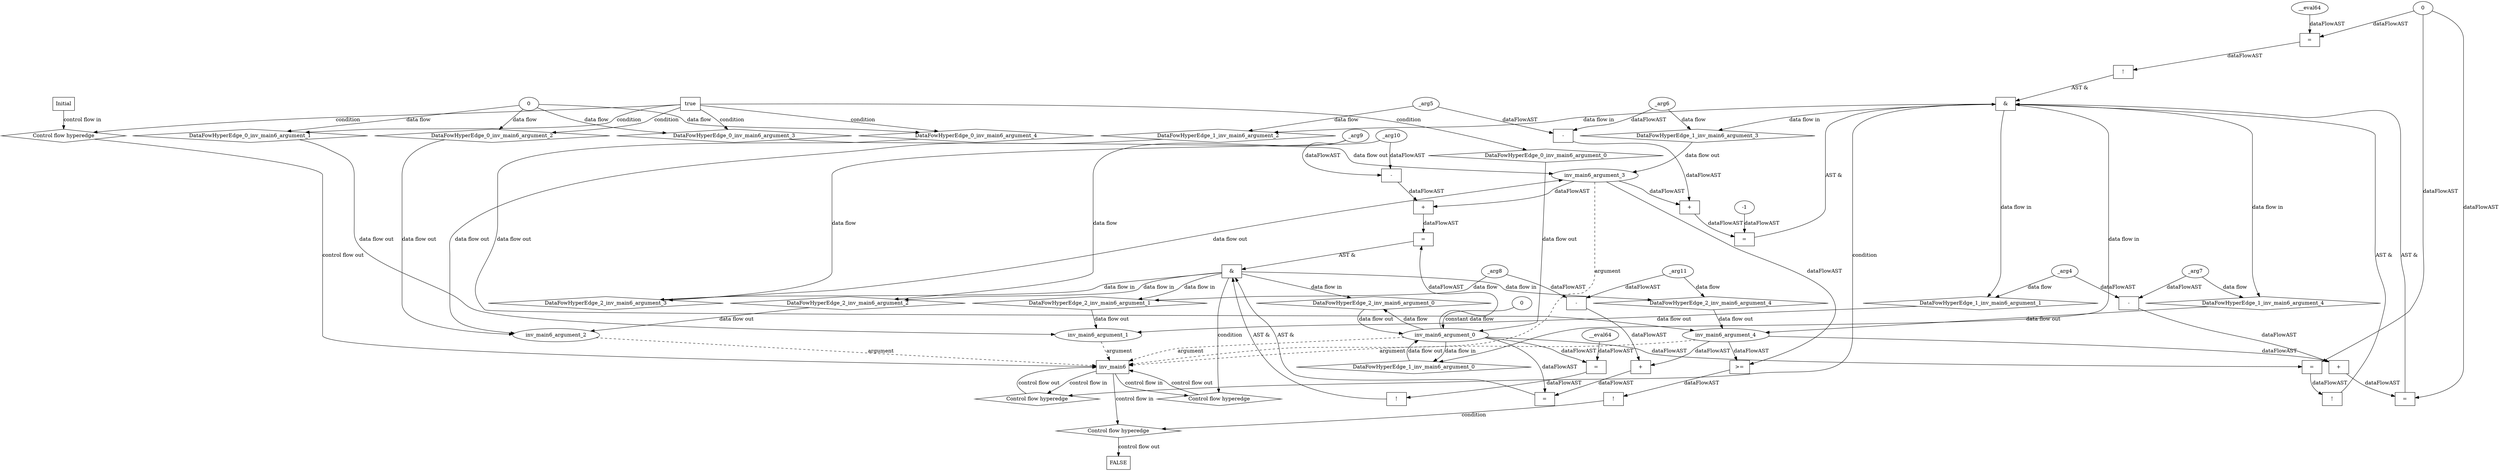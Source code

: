 digraph dag {
inv_main6 [label="inv_main6" nodeName=inv_main6 class=cfn  shape="rect"];
FALSE [label="FALSE" nodeName=FALSE class=cfn  shape="rect"];
Initial [label="Initial" nodeName=Initial class=cfn  shape="rect"];
ControlFowHyperEdge_0 [label="Control flow hyperedge" nodeName=ControlFowHyperEdge_0 class=controlFlowHyperEdge shape="diamond"];
Initial -> ControlFowHyperEdge_0[label="control flow in"]
ControlFowHyperEdge_0 -> inv_main6[label="control flow out"]
ControlFowHyperEdge_1 [label="Control flow hyperedge" nodeName=ControlFowHyperEdge_1 class=controlFlowHyperEdge shape="diamond"];
inv_main6 -> ControlFowHyperEdge_1[label="control flow in"]
ControlFowHyperEdge_1 -> inv_main6[label="control flow out"]
ControlFowHyperEdge_2 [label="Control flow hyperedge" nodeName=ControlFowHyperEdge_2 class=controlFlowHyperEdge shape="diamond"];
inv_main6 -> ControlFowHyperEdge_2[label="control flow in"]
ControlFowHyperEdge_2 -> inv_main6[label="control flow out"]
ControlFowHyperEdge_3 [label="Control flow hyperedge" nodeName=ControlFowHyperEdge_3 class=controlFlowHyperEdge shape="diamond"];
inv_main6 -> ControlFowHyperEdge_3[label="control flow in"]
ControlFowHyperEdge_3 -> FALSE[label="control flow out"]
inv_main6_argument_0 [label="inv_main6_argument_0" nodeName=argument0 class=argument  head=inv_main6 shape="oval"];
inv_main6_argument_0 -> inv_main6[label="argument" style="dashed"]
inv_main6_argument_1 [label="inv_main6_argument_1" nodeName=argument1 class=argument  head=inv_main6 shape="oval"];
inv_main6_argument_1 -> inv_main6[label="argument" style="dashed"]
inv_main6_argument_2 [label="inv_main6_argument_2" nodeName=argument2 class=argument  head=inv_main6 shape="oval"];
inv_main6_argument_2 -> inv_main6[label="argument" style="dashed"]
inv_main6_argument_3 [label="inv_main6_argument_3" nodeName=argument3 class=argument  head=inv_main6 shape="oval"];
inv_main6_argument_3 -> inv_main6[label="argument" style="dashed"]
inv_main6_argument_4 [label="inv_main6_argument_4" nodeName=argument4 class=argument  head=inv_main6 shape="oval"];
inv_main6_argument_4 -> inv_main6[label="argument" style="dashed"]

true_0 [label="true" nodeName=true_0 class=true shape="rect"];
true_0->ControlFowHyperEdge_0 [label="condition"];
xxxinv_main6___Initial_0xxxdataFlow_0_node_0 [label="0" nodeName=xxxinv_main6___Initial_0xxxdataFlow_0_node_0 class=Literal ];

xxxinv_main6___Initial_0xxxdataFlow_0_node_0->DataFowHyperEdge_0_inv_main6_argument_1 [label="data flow"];

xxxinv_main6___Initial_0xxxdataFlow_0_node_0->DataFowHyperEdge_0_inv_main6_argument_2 [label="data flow"];

xxxinv_main6___Initial_0xxxdataFlow_0_node_0->DataFowHyperEdge_0_inv_main6_argument_3 [label="data flow"];

xxxinv_main6___Initial_0xxxdataFlow_0_node_0->DataFowHyperEdge_0_inv_main6_argument_4 [label="data flow"];
xxxinv_main6___inv_main6_1xxx_and [label="&" nodeName=xxxinv_main6___inv_main6_1xxx_and class=Operator shape="rect"];
xxxinv_main6___inv_main6_1xxxguard_0_node_0 [label="!" nodeName=xxxinv_main6___inv_main6_1xxxguard_0_node_0 class=Operator shape="rect"];
xxxinv_main6___inv_main6_1xxxguard_0_node_1 [label="=" nodeName=xxxinv_main6___inv_main6_1xxxguard_0_node_1 class=Operator  shape="rect"];
xxxinv_main6___inv_main6_1xxxguard_0_node_3 [label="0" nodeName=xxxinv_main6___inv_main6_1xxxguard_0_node_3 class=Literal ];
xxxinv_main6___inv_main6_1xxxguard_0_node_1->xxxinv_main6___inv_main6_1xxxguard_0_node_0[label="dataFlowAST"]
inv_main6_argument_0->xxxinv_main6___inv_main6_1xxxguard_0_node_1[label="dataFlowAST"]
xxxinv_main6___inv_main6_1xxxguard_0_node_3->xxxinv_main6___inv_main6_1xxxguard_0_node_1[label="dataFlowAST"]

xxxinv_main6___inv_main6_1xxxguard_0_node_0->xxxinv_main6___inv_main6_1xxx_and [label="AST &"];
xxxinv_main6___inv_main6_1xxxguard1_node_0 [label="!" nodeName=xxxinv_main6___inv_main6_1xxxguard1_node_0 class=Operator shape="rect"];
xxxinv_main6___inv_main6_1xxxguard1_node_1 [label="=" nodeName=xxxinv_main6___inv_main6_1xxxguard1_node_1 class=Operator  shape="rect"];
xxxinv_main6___inv_main6_1xxxguard1_node_2 [label="__eval64" nodeName=xxxinv_main6___inv_main6_1xxxguard1_node_2 class=Constant ];
xxxinv_main6___inv_main6_1xxxguard1_node_1->xxxinv_main6___inv_main6_1xxxguard1_node_0[label="dataFlowAST"]
xxxinv_main6___inv_main6_1xxxguard1_node_2->xxxinv_main6___inv_main6_1xxxguard1_node_1[label="dataFlowAST"]
xxxinv_main6___inv_main6_1xxxguard_0_node_3->xxxinv_main6___inv_main6_1xxxguard1_node_1[label="dataFlowAST"]

xxxinv_main6___inv_main6_1xxxguard1_node_0->xxxinv_main6___inv_main6_1xxx_and [label="AST &"];
xxxinv_main6___inv_main6_1xxxguard2_node_0 [label="=" nodeName=xxxinv_main6___inv_main6_1xxxguard2_node_0 class=Operator  shape="rect"];
xxxinv_main6___inv_main6_1xxxguard2_node_1 [label="+" nodeName=xxxinv_main6___inv_main6_1xxxguard2_node_1 class= Operator shape="rect"];
xxxinv_main6___inv_main6_1xxxguard2_node_3 [label="-" nodeName=xxxinv_main6___inv_main6_1xxxguard2_node_3 class= Operator shape="rect"];
xxxinv_main6___inv_main6_1xxxguard2_node_6 [label="-1" nodeName=xxxinv_main6___inv_main6_1xxxguard2_node_6 class=Literal ];
xxxinv_main6___inv_main6_1xxxguard2_node_1->xxxinv_main6___inv_main6_1xxxguard2_node_0[label="dataFlowAST"]
xxxinv_main6___inv_main6_1xxxguard2_node_6->xxxinv_main6___inv_main6_1xxxguard2_node_0[label="dataFlowAST"]
inv_main6_argument_3->xxxinv_main6___inv_main6_1xxxguard2_node_1[label="dataFlowAST"]
xxxinv_main6___inv_main6_1xxxguard2_node_3->xxxinv_main6___inv_main6_1xxxguard2_node_1[label="dataFlowAST"]
xxxinv_main6___inv_main6_1xxxdataFlow1_node_0->xxxinv_main6___inv_main6_1xxxguard2_node_3[label="dataFlowAST"]
xxxinv_main6___inv_main6_1xxxdataFlow2_node_0->xxxinv_main6___inv_main6_1xxxguard2_node_3[label="dataFlowAST"]

xxxinv_main6___inv_main6_1xxxguard2_node_0->xxxinv_main6___inv_main6_1xxx_and [label="AST &"];
xxxinv_main6___inv_main6_1xxxguard3_node_0 [label="=" nodeName=xxxinv_main6___inv_main6_1xxxguard3_node_0 class=Operator  shape="rect"];
xxxinv_main6___inv_main6_1xxxguard3_node_1 [label="+" nodeName=xxxinv_main6___inv_main6_1xxxguard3_node_1 class= Operator shape="rect"];
xxxinv_main6___inv_main6_1xxxguard3_node_3 [label="-" nodeName=xxxinv_main6___inv_main6_1xxxguard3_node_3 class= Operator shape="rect"];
xxxinv_main6___inv_main6_1xxxguard3_node_1->xxxinv_main6___inv_main6_1xxxguard3_node_0[label="dataFlowAST"]
xxxinv_main6___inv_main6_1xxxguard_0_node_3->xxxinv_main6___inv_main6_1xxxguard3_node_0[label="dataFlowAST"]
inv_main6_argument_4->xxxinv_main6___inv_main6_1xxxguard3_node_1[label="dataFlowAST"]
xxxinv_main6___inv_main6_1xxxguard3_node_3->xxxinv_main6___inv_main6_1xxxguard3_node_1[label="dataFlowAST"]
xxxinv_main6___inv_main6_1xxxdataFlow_0_node_0->xxxinv_main6___inv_main6_1xxxguard3_node_3[label="dataFlowAST"]
xxxinv_main6___inv_main6_1xxxdataFlow3_node_0->xxxinv_main6___inv_main6_1xxxguard3_node_3[label="dataFlowAST"]

xxxinv_main6___inv_main6_1xxxguard3_node_0->xxxinv_main6___inv_main6_1xxx_and [label="AST &"];
xxxinv_main6___inv_main6_1xxx_and->ControlFowHyperEdge_1 [label="condition"];
xxxinv_main6___inv_main6_1xxxdataFlow_0_node_0 [label="_arg4" nodeName=xxxinv_main6___inv_main6_1xxxdataFlow_0_node_0 class=Constant ];

xxxinv_main6___inv_main6_1xxxdataFlow_0_node_0->DataFowHyperEdge_1_inv_main6_argument_1 [label="data flow"];
xxxinv_main6___inv_main6_1xxxdataFlow1_node_0 [label="_arg5" nodeName=xxxinv_main6___inv_main6_1xxxdataFlow1_node_0 class=Constant ];

xxxinv_main6___inv_main6_1xxxdataFlow1_node_0->DataFowHyperEdge_1_inv_main6_argument_2 [label="data flow"];
xxxinv_main6___inv_main6_1xxxdataFlow2_node_0 [label="_arg6" nodeName=xxxinv_main6___inv_main6_1xxxdataFlow2_node_0 class=Constant ];

xxxinv_main6___inv_main6_1xxxdataFlow2_node_0->DataFowHyperEdge_1_inv_main6_argument_3 [label="data flow"];
xxxinv_main6___inv_main6_1xxxdataFlow3_node_0 [label="_arg7" nodeName=xxxinv_main6___inv_main6_1xxxdataFlow3_node_0 class=Constant ];

xxxinv_main6___inv_main6_1xxxdataFlow3_node_0->DataFowHyperEdge_1_inv_main6_argument_4 [label="data flow"];
xxxinv_main6___inv_main6_2xxx_and [label="&" nodeName=xxxinv_main6___inv_main6_2xxx_and class=Operator shape="rect"];
xxxinv_main6___inv_main6_2xxxguard_0_node_0 [label="!" nodeName=xxxinv_main6___inv_main6_2xxxguard_0_node_0 class=Operator shape="rect"];
xxxinv_main6___inv_main6_2xxxguard_0_node_1 [label="=" nodeName=xxxinv_main6___inv_main6_2xxxguard_0_node_1 class=Operator  shape="rect"];
xxxinv_main6___inv_main6_2xxxguard_0_node_2 [label="__eval64" nodeName=xxxinv_main6___inv_main6_2xxxguard_0_node_2 class=Constant ];
xxxinv_main6___inv_main6_2xxxguard_0_node_1->xxxinv_main6___inv_main6_2xxxguard_0_node_0[label="dataFlowAST"]
xxxinv_main6___inv_main6_2xxxguard_0_node_2->xxxinv_main6___inv_main6_2xxxguard_0_node_1[label="dataFlowAST"]
inv_main6_argument_0->xxxinv_main6___inv_main6_2xxxguard_0_node_1[label="dataFlowAST"]

xxxinv_main6___inv_main6_2xxxguard_0_node_0->xxxinv_main6___inv_main6_2xxx_and [label="AST &"];
xxxinv_main6___inv_main6_2xxxguard1_node_0 [label="=" nodeName=xxxinv_main6___inv_main6_2xxxguard1_node_0 class=Operator  shape="rect"];
xxxinv_main6___inv_main6_2xxxguard1_node_1 [label="+" nodeName=xxxinv_main6___inv_main6_2xxxguard1_node_1 class= Operator shape="rect"];
xxxinv_main6___inv_main6_2xxxguard1_node_3 [label="-" nodeName=xxxinv_main6___inv_main6_2xxxguard1_node_3 class= Operator shape="rect"];
xxxinv_main6___inv_main6_2xxxguard1_node_1->xxxinv_main6___inv_main6_2xxxguard1_node_0[label="dataFlowAST"]
inv_main6_argument_0->xxxinv_main6___inv_main6_2xxxguard1_node_0[label="dataFlowAST"]
inv_main6_argument_3->xxxinv_main6___inv_main6_2xxxguard1_node_1[label="dataFlowAST"]
xxxinv_main6___inv_main6_2xxxguard1_node_3->xxxinv_main6___inv_main6_2xxxguard1_node_1[label="dataFlowAST"]
xxxinv_main6___inv_main6_2xxxdataFlow4_node_0->xxxinv_main6___inv_main6_2xxxguard1_node_3[label="dataFlowAST"]
xxxinv_main6___inv_main6_2xxxdataFlow2_node_0->xxxinv_main6___inv_main6_2xxxguard1_node_3[label="dataFlowAST"]

xxxinv_main6___inv_main6_2xxxguard1_node_0->xxxinv_main6___inv_main6_2xxx_and [label="AST &"];
xxxinv_main6___inv_main6_2xxxguard2_node_0 [label="=" nodeName=xxxinv_main6___inv_main6_2xxxguard2_node_0 class=Operator  shape="rect"];
xxxinv_main6___inv_main6_2xxxguard2_node_1 [label="+" nodeName=xxxinv_main6___inv_main6_2xxxguard2_node_1 class= Operator shape="rect"];
xxxinv_main6___inv_main6_2xxxguard2_node_3 [label="-" nodeName=xxxinv_main6___inv_main6_2xxxguard2_node_3 class= Operator shape="rect"];
xxxinv_main6___inv_main6_2xxxguard2_node_1->xxxinv_main6___inv_main6_2xxxguard2_node_0[label="dataFlowAST"]
inv_main6_argument_0->xxxinv_main6___inv_main6_2xxxguard2_node_0[label="dataFlowAST"]
inv_main6_argument_4->xxxinv_main6___inv_main6_2xxxguard2_node_1[label="dataFlowAST"]
xxxinv_main6___inv_main6_2xxxguard2_node_3->xxxinv_main6___inv_main6_2xxxguard2_node_1[label="dataFlowAST"]
xxxinv_main6___inv_main6_2xxxdataFlow_0_node_0->xxxinv_main6___inv_main6_2xxxguard2_node_3[label="dataFlowAST"]
xxxinv_main6___inv_main6_2xxxdataFlow3_node_0->xxxinv_main6___inv_main6_2xxxguard2_node_3[label="dataFlowAST"]

xxxinv_main6___inv_main6_2xxxguard2_node_0->xxxinv_main6___inv_main6_2xxx_and [label="AST &"];
xxxinv_main6___inv_main6_2xxx_and->ControlFowHyperEdge_2 [label="condition"];
xxxinv_main6___inv_main6_2xxxdataFlow_0_node_0 [label="_arg8" nodeName=xxxinv_main6___inv_main6_2xxxdataFlow_0_node_0 class=Constant ];

xxxinv_main6___inv_main6_2xxxdataFlow_0_node_0->DataFowHyperEdge_2_inv_main6_argument_1 [label="data flow"];

inv_main6_argument_0->DataFowHyperEdge_2_inv_main6_argument_0 [label="data flow"];
xxxinv_main6___inv_main6_2xxxdataFlow2_node_0 [label="_arg10" nodeName=xxxinv_main6___inv_main6_2xxxdataFlow2_node_0 class=Constant ];

xxxinv_main6___inv_main6_2xxxdataFlow2_node_0->DataFowHyperEdge_2_inv_main6_argument_3 [label="data flow"];
xxxinv_main6___inv_main6_2xxxdataFlow3_node_0 [label="_arg11" nodeName=xxxinv_main6___inv_main6_2xxxdataFlow3_node_0 class=Constant ];

xxxinv_main6___inv_main6_2xxxdataFlow3_node_0->DataFowHyperEdge_2_inv_main6_argument_4 [label="data flow"];
xxxinv_main6___inv_main6_2xxxdataFlow4_node_0 [label="_arg9" nodeName=xxxinv_main6___inv_main6_2xxxdataFlow4_node_0 class=Constant ];

xxxinv_main6___inv_main6_2xxxdataFlow4_node_0->DataFowHyperEdge_2_inv_main6_argument_2 [label="data flow"];
xxxFALSE___inv_main6_3xxxguard_0_node_0 [label="!" nodeName=xxxFALSE___inv_main6_3xxxguard_0_node_0 class=Operator shape="rect"];
xxxFALSE___inv_main6_3xxxguard_0_node_1 [label=">=" nodeName=xxxFALSE___inv_main6_3xxxguard_0_node_1 class=Operator  shape="rect"];
xxxFALSE___inv_main6_3xxxguard_0_node_1->xxxFALSE___inv_main6_3xxxguard_0_node_0[label="dataFlowAST"]
inv_main6_argument_3->xxxFALSE___inv_main6_3xxxguard_0_node_1[label="dataFlowAST"]
inv_main6_argument_4->xxxFALSE___inv_main6_3xxxguard_0_node_1[label="dataFlowAST"]

xxxFALSE___inv_main6_3xxxguard_0_node_0->ControlFowHyperEdge_3 [label="condition"];
DataFowHyperEdge_0_inv_main6_argument_0 [label="DataFowHyperEdge_0_inv_main6_argument_0" nodeName=DataFowHyperEdge_0_inv_main6_argument_0 class=DataFlowHyperedge shape="diamond"];
DataFowHyperEdge_0_inv_main6_argument_0 -> inv_main6_argument_0[label="data flow out"]
true_0->DataFowHyperEdge_0_inv_main6_argument_0 [label="condition"];
DataFowHyperEdge_0_inv_main6_argument_1 [label="DataFowHyperEdge_0_inv_main6_argument_1" nodeName=DataFowHyperEdge_0_inv_main6_argument_1 class=DataFlowHyperedge shape="diamond"];
DataFowHyperEdge_0_inv_main6_argument_1 -> inv_main6_argument_1[label="data flow out"]
true_0->DataFowHyperEdge_0_inv_main6_argument_1 [label="condition"];
DataFowHyperEdge_0_inv_main6_argument_2 [label="DataFowHyperEdge_0_inv_main6_argument_2" nodeName=DataFowHyperEdge_0_inv_main6_argument_2 class=DataFlowHyperedge shape="diamond"];
DataFowHyperEdge_0_inv_main6_argument_2 -> inv_main6_argument_2[label="data flow out"]
true_0->DataFowHyperEdge_0_inv_main6_argument_2 [label="condition"];
DataFowHyperEdge_0_inv_main6_argument_3 [label="DataFowHyperEdge_0_inv_main6_argument_3" nodeName=DataFowHyperEdge_0_inv_main6_argument_3 class=DataFlowHyperedge shape="diamond"];
DataFowHyperEdge_0_inv_main6_argument_3 -> inv_main6_argument_3[label="data flow out"]
true_0->DataFowHyperEdge_0_inv_main6_argument_3 [label="condition"];
DataFowHyperEdge_0_inv_main6_argument_4 [label="DataFowHyperEdge_0_inv_main6_argument_4" nodeName=DataFowHyperEdge_0_inv_main6_argument_4 class=DataFlowHyperedge shape="diamond"];
DataFowHyperEdge_0_inv_main6_argument_4 -> inv_main6_argument_4[label="data flow out"]
true_0->DataFowHyperEdge_0_inv_main6_argument_4 [label="condition"];
DataFowHyperEdge_1_inv_main6_argument_0 [label="DataFowHyperEdge_1_inv_main6_argument_0" nodeName=DataFowHyperEdge_1_inv_main6_argument_0 class=DataFlowHyperedge shape="diamond"];
DataFowHyperEdge_1_inv_main6_argument_0 -> inv_main6_argument_0[label="data flow out"]
xxxinv_main6___inv_main6_1xxx_and -> DataFowHyperEdge_1_inv_main6_argument_0[label="data flow in"]
DataFowHyperEdge_1_inv_main6_argument_1 [label="DataFowHyperEdge_1_inv_main6_argument_1" nodeName=DataFowHyperEdge_1_inv_main6_argument_1 class=DataFlowHyperedge shape="diamond"];
DataFowHyperEdge_1_inv_main6_argument_1 -> inv_main6_argument_1[label="data flow out"]
xxxinv_main6___inv_main6_1xxx_and -> DataFowHyperEdge_1_inv_main6_argument_1[label="data flow in"]
DataFowHyperEdge_1_inv_main6_argument_2 [label="DataFowHyperEdge_1_inv_main6_argument_2" nodeName=DataFowHyperEdge_1_inv_main6_argument_2 class=DataFlowHyperedge shape="diamond"];
DataFowHyperEdge_1_inv_main6_argument_2 -> inv_main6_argument_2[label="data flow out"]
xxxinv_main6___inv_main6_1xxx_and -> DataFowHyperEdge_1_inv_main6_argument_2[label="data flow in"]
DataFowHyperEdge_1_inv_main6_argument_3 [label="DataFowHyperEdge_1_inv_main6_argument_3" nodeName=DataFowHyperEdge_1_inv_main6_argument_3 class=DataFlowHyperedge shape="diamond"];
DataFowHyperEdge_1_inv_main6_argument_3 -> inv_main6_argument_3[label="data flow out"]
xxxinv_main6___inv_main6_1xxx_and -> DataFowHyperEdge_1_inv_main6_argument_3[label="data flow in"]
DataFowHyperEdge_1_inv_main6_argument_4 [label="DataFowHyperEdge_1_inv_main6_argument_4" nodeName=DataFowHyperEdge_1_inv_main6_argument_4 class=DataFlowHyperedge shape="diamond"];
DataFowHyperEdge_1_inv_main6_argument_4 -> inv_main6_argument_4[label="data flow out"]
xxxinv_main6___inv_main6_1xxx_and -> DataFowHyperEdge_1_inv_main6_argument_4[label="data flow in"]
DataFowHyperEdge_2_inv_main6_argument_0 [label="DataFowHyperEdge_2_inv_main6_argument_0" nodeName=DataFowHyperEdge_2_inv_main6_argument_0 class=DataFlowHyperedge shape="diamond"];
DataFowHyperEdge_2_inv_main6_argument_0 -> inv_main6_argument_0[label="data flow out"]
xxxinv_main6___inv_main6_2xxx_and -> DataFowHyperEdge_2_inv_main6_argument_0[label="data flow in"]
DataFowHyperEdge_2_inv_main6_argument_1 [label="DataFowHyperEdge_2_inv_main6_argument_1" nodeName=DataFowHyperEdge_2_inv_main6_argument_1 class=DataFlowHyperedge shape="diamond"];
DataFowHyperEdge_2_inv_main6_argument_1 -> inv_main6_argument_1[label="data flow out"]
xxxinv_main6___inv_main6_2xxx_and -> DataFowHyperEdge_2_inv_main6_argument_1[label="data flow in"]
DataFowHyperEdge_2_inv_main6_argument_2 [label="DataFowHyperEdge_2_inv_main6_argument_2" nodeName=DataFowHyperEdge_2_inv_main6_argument_2 class=DataFlowHyperedge shape="diamond"];
DataFowHyperEdge_2_inv_main6_argument_2 -> inv_main6_argument_2[label="data flow out"]
xxxinv_main6___inv_main6_2xxx_and -> DataFowHyperEdge_2_inv_main6_argument_2[label="data flow in"]
DataFowHyperEdge_2_inv_main6_argument_3 [label="DataFowHyperEdge_2_inv_main6_argument_3" nodeName=DataFowHyperEdge_2_inv_main6_argument_3 class=DataFlowHyperedge shape="diamond"];
DataFowHyperEdge_2_inv_main6_argument_3 -> inv_main6_argument_3[label="data flow out"]
xxxinv_main6___inv_main6_2xxx_and -> DataFowHyperEdge_2_inv_main6_argument_3[label="data flow in"]
DataFowHyperEdge_2_inv_main6_argument_4 [label="DataFowHyperEdge_2_inv_main6_argument_4" nodeName=DataFowHyperEdge_2_inv_main6_argument_4 class=DataFlowHyperedge shape="diamond"];
DataFowHyperEdge_2_inv_main6_argument_4 -> inv_main6_argument_4[label="data flow out"]
xxxinv_main6___inv_main6_2xxx_and -> DataFowHyperEdge_2_inv_main6_argument_4[label="data flow in"]
"xxxinv_main6___inv_main6_2xxxinv_main6_argument_0_constant_0" [label="0" nodeName="xxxinv_main6___inv_main6_2xxxinv_main6_argument_0_constant_0" class=Constant];
"xxxinv_main6___inv_main6_2xxxinv_main6_argument_0_constant_0"->inv_main6_argument_0 [label="constant data flow"];
inv_main6_argument_0 -> DataFowHyperEdge_1_inv_main6_argument_0[label="data flow in"]




}
